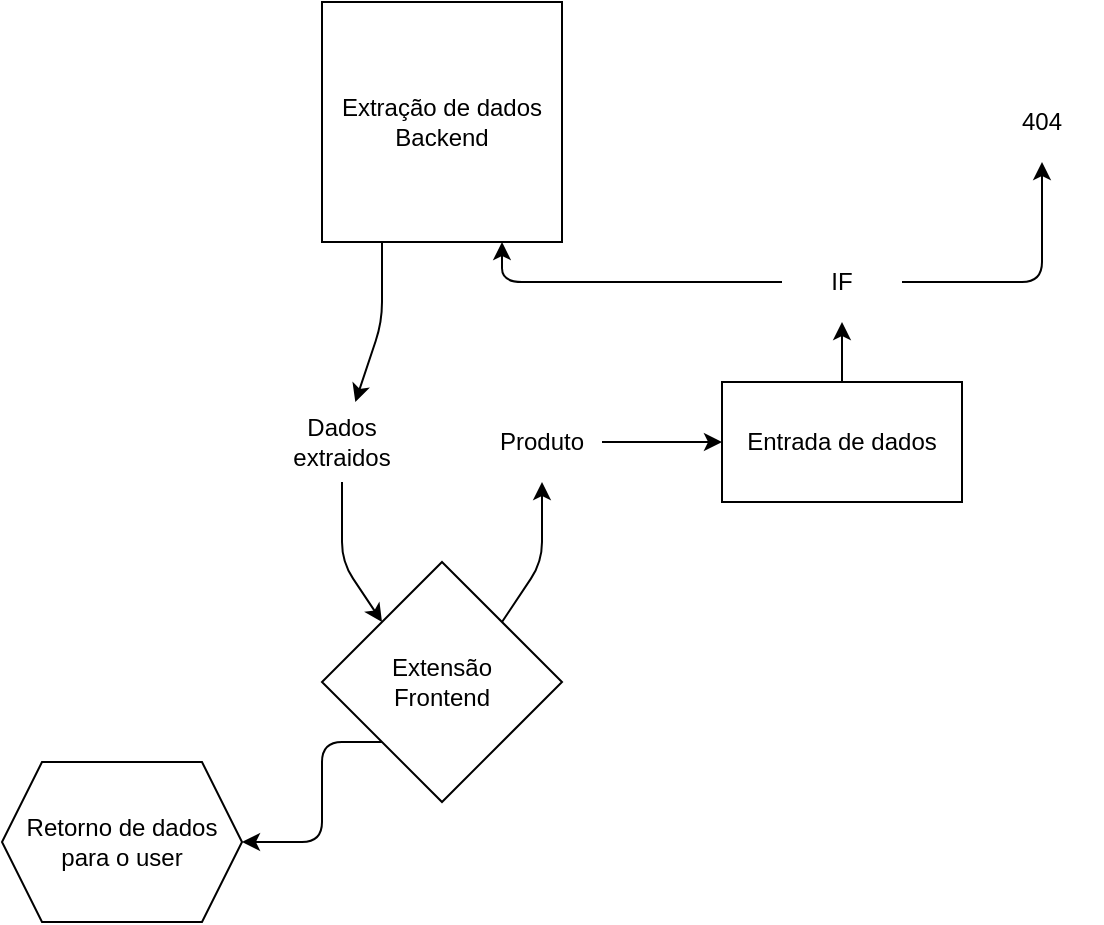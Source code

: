 <mxfile>
    <diagram id="6eZTSy4ceKy58ESPIrca" name="Página-1">
        <mxGraphModel dx="1032" dy="637" grid="1" gridSize="10" guides="1" tooltips="1" connect="1" arrows="1" fold="1" page="1" pageScale="1" pageWidth="850" pageHeight="1100" math="0" shadow="0">
            <root>
                <mxCell id="0"/>
                <mxCell id="1" parent="0"/>
                <mxCell id="8" style="edgeStyle=none;html=1;exitX=0.25;exitY=1;exitDx=0;exitDy=0;" edge="1" parent="1" source="2" target="9">
                    <mxGeometry relative="1" as="geometry">
                        <mxPoint x="410" y="360.0" as="targetPoint"/>
                        <Array as="points">
                            <mxPoint x="430" y="320"/>
                        </Array>
                    </mxGeometry>
                </mxCell>
                <mxCell id="2" value="Extração de dados&lt;br&gt;Backend" style="whiteSpace=wrap;html=1;aspect=fixed;" vertex="1" parent="1">
                    <mxGeometry x="400" y="160" width="120" height="120" as="geometry"/>
                </mxCell>
                <mxCell id="6" style="edgeStyle=none;html=1;exitX=1;exitY=0;exitDx=0;exitDy=0;entryX=0.5;entryY=1;entryDx=0;entryDy=0;" edge="1" parent="1" source="3" target="5">
                    <mxGeometry relative="1" as="geometry">
                        <Array as="points">
                            <mxPoint x="510" y="440"/>
                        </Array>
                    </mxGeometry>
                </mxCell>
                <mxCell id="20" style="edgeStyle=none;html=1;exitX=0;exitY=1;exitDx=0;exitDy=0;" edge="1" parent="1" source="3">
                    <mxGeometry relative="1" as="geometry">
                        <mxPoint x="360" y="580" as="targetPoint"/>
                        <Array as="points">
                            <mxPoint x="400" y="530"/>
                            <mxPoint x="400" y="580"/>
                        </Array>
                    </mxGeometry>
                </mxCell>
                <mxCell id="3" value="Extensão&lt;br&gt;Frontend" style="rhombus;whiteSpace=wrap;html=1;" vertex="1" parent="1">
                    <mxGeometry x="400" y="440" width="120" height="120" as="geometry"/>
                </mxCell>
                <mxCell id="12" style="edgeStyle=none;html=1;exitX=1;exitY=0.5;exitDx=0;exitDy=0;entryX=0;entryY=0.5;entryDx=0;entryDy=0;" edge="1" parent="1" source="5" target="11">
                    <mxGeometry relative="1" as="geometry"/>
                </mxCell>
                <mxCell id="5" value="Produto" style="text;html=1;strokeColor=none;fillColor=none;align=center;verticalAlign=middle;whiteSpace=wrap;rounded=0;" vertex="1" parent="1">
                    <mxGeometry x="480" y="360" width="60" height="40" as="geometry"/>
                </mxCell>
                <mxCell id="10" style="edgeStyle=none;html=1;exitX=0.5;exitY=1;exitDx=0;exitDy=0;entryX=0;entryY=0;entryDx=0;entryDy=0;" edge="1" parent="1" source="9" target="3">
                    <mxGeometry relative="1" as="geometry">
                        <Array as="points">
                            <mxPoint x="410" y="440"/>
                        </Array>
                    </mxGeometry>
                </mxCell>
                <mxCell id="9" value="Dados extraidos" style="text;html=1;strokeColor=none;fillColor=none;align=center;verticalAlign=middle;whiteSpace=wrap;rounded=0;" vertex="1" parent="1">
                    <mxGeometry x="380" y="360" width="60" height="40" as="geometry"/>
                </mxCell>
                <mxCell id="15" style="edgeStyle=none;html=1;exitX=0.5;exitY=0;exitDx=0;exitDy=0;entryX=0.5;entryY=1;entryDx=0;entryDy=0;" edge="1" parent="1" source="11" target="14">
                    <mxGeometry relative="1" as="geometry"/>
                </mxCell>
                <mxCell id="11" value="Entrada de dados" style="whiteSpace=wrap;html=1;" vertex="1" parent="1">
                    <mxGeometry x="600" y="350" width="120" height="60" as="geometry"/>
                </mxCell>
                <mxCell id="16" style="edgeStyle=none;html=1;entryX=0.75;entryY=1;entryDx=0;entryDy=0;" edge="1" parent="1" source="14" target="2">
                    <mxGeometry relative="1" as="geometry">
                        <mxPoint x="490" y="300" as="targetPoint"/>
                        <Array as="points">
                            <mxPoint x="490" y="300"/>
                        </Array>
                    </mxGeometry>
                </mxCell>
                <mxCell id="17" style="edgeStyle=none;html=1;exitX=1;exitY=0.5;exitDx=0;exitDy=0;" edge="1" parent="1" source="14">
                    <mxGeometry relative="1" as="geometry">
                        <mxPoint x="760" y="240.0" as="targetPoint"/>
                        <Array as="points">
                            <mxPoint x="760" y="300"/>
                        </Array>
                    </mxGeometry>
                </mxCell>
                <mxCell id="14" value="IF" style="text;html=1;strokeColor=none;fillColor=none;align=center;verticalAlign=middle;whiteSpace=wrap;rounded=0;" vertex="1" parent="1">
                    <mxGeometry x="630" y="280" width="60" height="40" as="geometry"/>
                </mxCell>
                <mxCell id="18" value="404" style="text;html=1;strokeColor=none;fillColor=none;align=center;verticalAlign=middle;whiteSpace=wrap;rounded=0;" vertex="1" parent="1">
                    <mxGeometry x="730" y="205" width="60" height="30" as="geometry"/>
                </mxCell>
                <mxCell id="21" value="Retorno de dados para o user" style="shape=hexagon;perimeter=hexagonPerimeter2;whiteSpace=wrap;html=1;fixedSize=1;" vertex="1" parent="1">
                    <mxGeometry x="240" y="540" width="120" height="80" as="geometry"/>
                </mxCell>
            </root>
        </mxGraphModel>
    </diagram>
</mxfile>